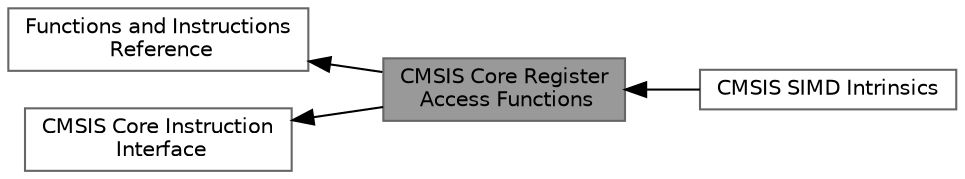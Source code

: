 digraph "CMSIS Core Register Access Functions"
{
 // LATEX_PDF_SIZE
  bgcolor="transparent";
  edge [fontname=Helvetica,fontsize=10,labelfontname=Helvetica,labelfontsize=10];
  node [fontname=Helvetica,fontsize=10,shape=box,height=0.2,width=0.4];
  rankdir=LR;
  Node3 [id="Node000003",label="Functions and Instructions\l Reference",height=0.2,width=0.4,color="grey40", fillcolor="white", style="filled",URL="$group__CMSIS__Core__FunctionInterface.html",tooltip=" "];
  Node2 [id="Node000002",label="CMSIS Core Instruction\l Interface",height=0.2,width=0.4,color="grey40", fillcolor="white", style="filled",URL="$group__CMSIS__Core__InstructionInterface.html",tooltip=" "];
  Node1 [id="Node000001",label="CMSIS Core Register\l Access Functions",height=0.2,width=0.4,color="gray40", fillcolor="grey60", style="filled", fontcolor="black",tooltip=" "];
  Node4 [id="Node000004",label="CMSIS SIMD Intrinsics",height=0.2,width=0.4,color="grey40", fillcolor="white", style="filled",URL="$group__CMSIS__SIMD__intrinsics.html",tooltip=" "];
  Node2->Node1 [shape=plaintext, dir="back", style="solid"];
  Node3->Node1 [shape=plaintext, dir="back", style="solid"];
  Node1->Node4 [shape=plaintext, dir="back", style="solid"];
}
